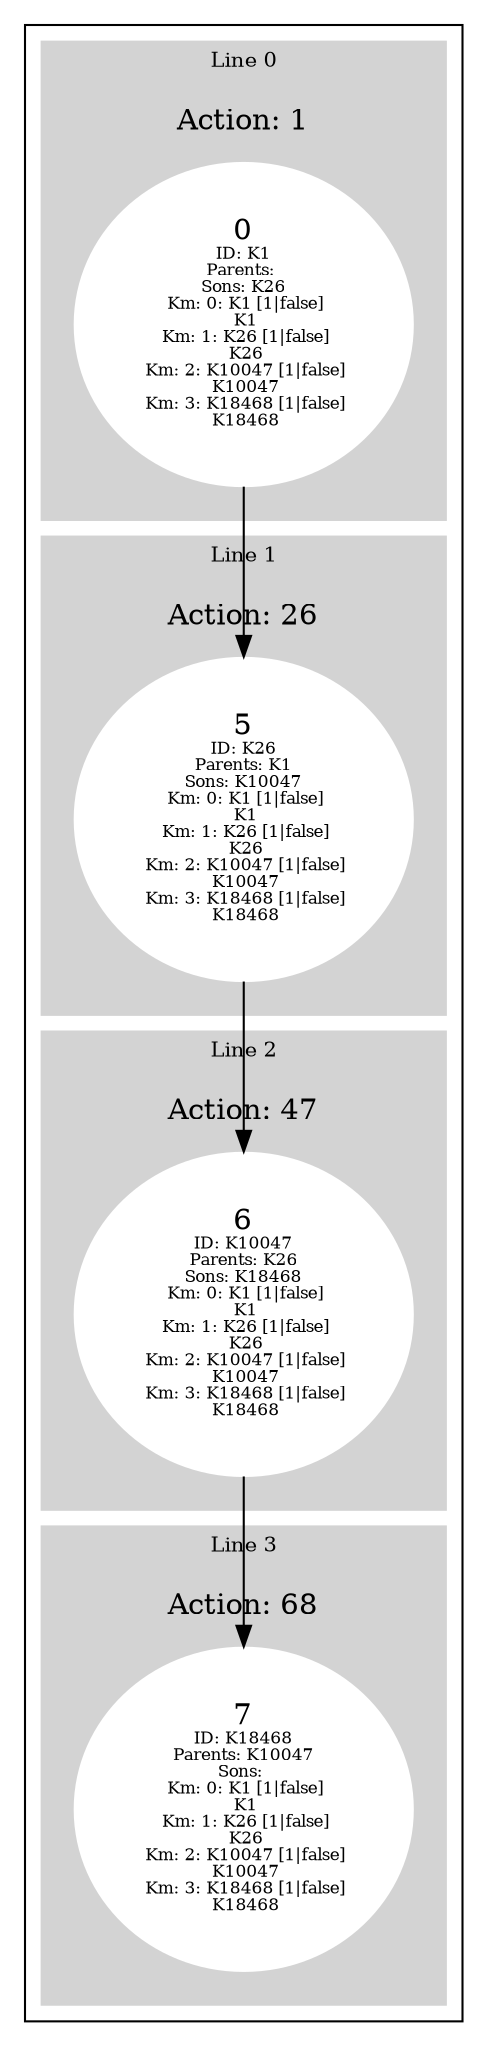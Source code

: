 digraph G {
subgraph cluster_info {
        subgraph cluster_0 {
        style=filled;
        color=lightgrey;
        node [style=filled,color=white];
        subgraph cluster_act_1 {
label = "Action: 1"step_K1 [label=<0<BR /><FONT POINT-SIZE="8">ID: K1</FONT><BR /><FONT POINT-SIZE="8">Parents: </FONT><BR /><FONT POINT-SIZE="8">Sons: K26</FONT><BR /><FONT POINT-SIZE="8"> Km: 0: K1 [1|false]<BR /> K1</FONT><BR /><FONT POINT-SIZE="8"> Km: 1: K26 [1|false]<BR /> K26</FONT><BR /><FONT POINT-SIZE="8"> Km: 2: K10047 [1|false]<BR /> K10047</FONT><BR /><FONT POINT-SIZE="8"> Km: 3: K18468 [1|false]<BR /> K18468</FONT>>]
}

        fontsize="10"
        label = "Line 0";
        }

        subgraph cluster_2 {
        style=filled;
        color=lightgrey;
        node [style=filled,color=white];
        subgraph cluster_act_47 {
label = "Action: 47"step_K10047 [label=<6<BR /><FONT POINT-SIZE="8">ID: K10047</FONT><BR /><FONT POINT-SIZE="8">Parents: K26</FONT><BR /><FONT POINT-SIZE="8">Sons: K18468</FONT><BR /><FONT POINT-SIZE="8"> Km: 0: K1 [1|false]<BR /> K1</FONT><BR /><FONT POINT-SIZE="8"> Km: 1: K26 [1|false]<BR /> K26</FONT><BR /><FONT POINT-SIZE="8"> Km: 2: K10047 [1|false]<BR /> K10047</FONT><BR /><FONT POINT-SIZE="8"> Km: 3: K18468 [1|false]<BR /> K18468</FONT>>]
}

        fontsize="10"
        label = "Line 2";
        }

        subgraph cluster_3 {
        style=filled;
        color=lightgrey;
        node [style=filled,color=white];
        subgraph cluster_act_68 {
label = "Action: 68"step_K18468 [label=<7<BR /><FONT POINT-SIZE="8">ID: K18468</FONT><BR /><FONT POINT-SIZE="8">Parents: K10047</FONT><BR /><FONT POINT-SIZE="8">Sons: </FONT><BR /><FONT POINT-SIZE="8"> Km: 0: K1 [1|false]<BR /> K1</FONT><BR /><FONT POINT-SIZE="8"> Km: 1: K26 [1|false]<BR /> K26</FONT><BR /><FONT POINT-SIZE="8"> Km: 2: K10047 [1|false]<BR /> K10047</FONT><BR /><FONT POINT-SIZE="8"> Km: 3: K18468 [1|false]<BR /> K18468</FONT>>]
}

        fontsize="10"
        label = "Line 3";
        }

        subgraph cluster_1 {
        style=filled;
        color=lightgrey;
        node [style=filled,color=white];
        subgraph cluster_act_26 {
label = "Action: 26"step_K26 [label=<5<BR /><FONT POINT-SIZE="8">ID: K26</FONT><BR /><FONT POINT-SIZE="8">Parents: K1</FONT><BR /><FONT POINT-SIZE="8">Sons: K10047</FONT><BR /><FONT POINT-SIZE="8"> Km: 0: K1 [1|false]<BR /> K1</FONT><BR /><FONT POINT-SIZE="8"> Km: 1: K26 [1|false]<BR /> K26</FONT><BR /><FONT POINT-SIZE="8"> Km: 2: K10047 [1|false]<BR /> K10047</FONT><BR /><FONT POINT-SIZE="8"> Km: 3: K18468 [1|false]<BR /> K18468</FONT>>]
}

        fontsize="10"
        label = "Line 1";
        }
step_K26 -> step_K10047; 
step_K10047 -> step_K18468; 
step_K1 -> step_K26; 
}}